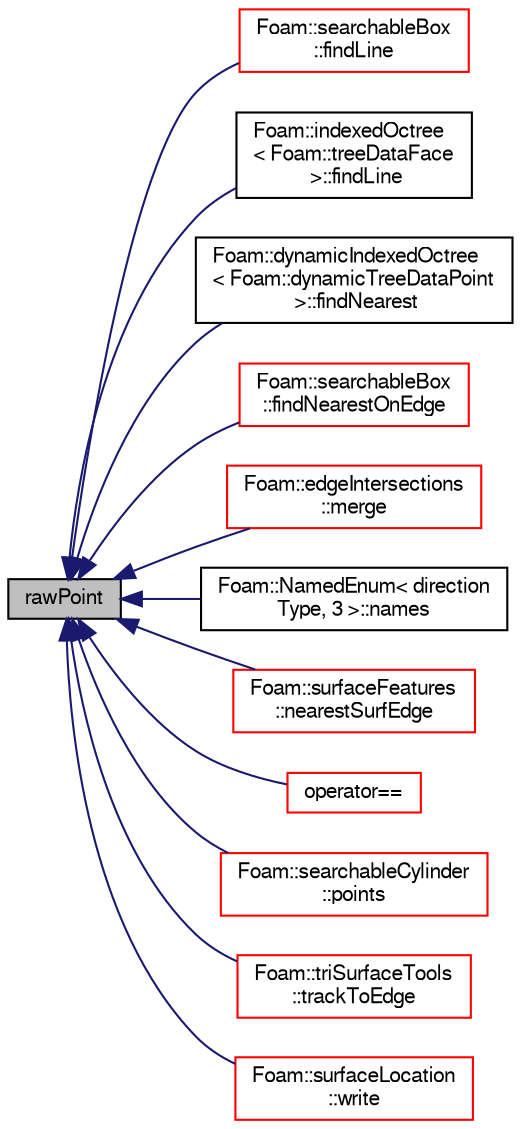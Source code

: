 digraph "rawPoint"
{
  bgcolor="transparent";
  edge [fontname="FreeSans",fontsize="10",labelfontname="FreeSans",labelfontsize="10"];
  node [fontname="FreeSans",fontsize="10",shape=record];
  rankdir="LR";
  Node397 [label="rawPoint",height=0.2,width=0.4,color="black", fillcolor="grey75", style="filled", fontcolor="black"];
  Node397 -> Node398 [dir="back",color="midnightblue",fontsize="10",style="solid",fontname="FreeSans"];
  Node398 [label="Foam::searchableBox\l::findLine",height=0.2,width=0.4,color="red",URL="$a25210.html#aadce0231473476a2f789c287c0af3943",tooltip="Find nearest intersection of line between start and end. "];
  Node397 -> Node401 [dir="back",color="midnightblue",fontsize="10",style="solid",fontname="FreeSans"];
  Node401 [label="Foam::indexedOctree\l\< Foam::treeDataFace\l \>::findLine",height=0.2,width=0.4,color="black",URL="$a25026.html#a53cbb9ab3cd4b8f4eca1489208acd266"];
  Node397 -> Node402 [dir="back",color="midnightblue",fontsize="10",style="solid",fontname="FreeSans"];
  Node402 [label="Foam::dynamicIndexedOctree\l\< Foam::dynamicTreeDataPoint\l \>::findNearest",height=0.2,width=0.4,color="black",URL="$a25610.html#ae090443cbaa3565bc6dc0b28e77793a8",tooltip="Low level: calculate nearest starting from subnode. "];
  Node397 -> Node403 [dir="back",color="midnightblue",fontsize="10",style="solid",fontname="FreeSans"];
  Node403 [label="Foam::searchableBox\l::findNearestOnEdge",height=0.2,width=0.4,color="red",URL="$a25210.html#a945928aebbefd2d65c7cd3807020bb93",tooltip="Calculate nearest point on edge. "];
  Node397 -> Node405 [dir="back",color="midnightblue",fontsize="10",style="solid",fontname="FreeSans"];
  Node405 [label="Foam::edgeIntersections\l::merge",height=0.2,width=0.4,color="red",URL="$a25498.html#a987539e16097f548da5dde54bbc38a40",tooltip="Merge (or override) edge intersection for a subset. "];
  Node397 -> Node409 [dir="back",color="midnightblue",fontsize="10",style="solid",fontname="FreeSans"];
  Node409 [label="Foam::NamedEnum\< direction\lType, 3 \>::names",height=0.2,width=0.4,color="black",URL="$a25998.html#a7350da3a0edd92cd11e6c479c9967dc8"];
  Node397 -> Node410 [dir="back",color="midnightblue",fontsize="10",style="solid",fontname="FreeSans"];
  Node410 [label="Foam::surfaceFeatures\l::nearestSurfEdge",height=0.2,width=0.4,color="red",URL="$a25510.html#aab1a0ec0ce7082b8730a8eb731d2bed1",tooltip="Find nearest surface edge (out of selectedEdges) for. "];
  Node397 -> Node416 [dir="back",color="midnightblue",fontsize="10",style="solid",fontname="FreeSans"];
  Node416 [label="operator==",height=0.2,width=0.4,color="red",URL="$a27566.html#a9984a68725f2bea0cc1f6a452d57213b"];
  Node397 -> Node418 [dir="back",color="midnightblue",fontsize="10",style="solid",fontname="FreeSans"];
  Node418 [label="Foam::searchableCylinder\l::points",height=0.2,width=0.4,color="red",URL="$a25214.html#affb7cf1209e1e3af9a19a21860268ee5",tooltip="Get the points that define the surface. "];
  Node397 -> Node420 [dir="back",color="midnightblue",fontsize="10",style="solid",fontname="FreeSans"];
  Node420 [label="Foam::triSurfaceTools\l::trackToEdge",height=0.2,width=0.4,color="red",URL="$a25538.html#a6d8fd04b37cd0ac3c45134c26f9ba40c",tooltip="Track on surface to get closer to point. "];
  Node397 -> Node424 [dir="back",color="midnightblue",fontsize="10",style="solid",fontname="FreeSans"];
  Node424 [label="Foam::surfaceLocation\l::write",height=0.2,width=0.4,color="red",URL="$a25518.html#a5851f25d1de0b6e515e1d43834ef9b55",tooltip="Write info to os. "];
}

